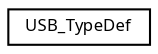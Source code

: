 digraph "Graphical Class Hierarchy"
{
  edge [fontname="Sans",fontsize="8",labelfontname="Sans",labelfontsize="8"];
  node [fontname="Sans",fontsize="8",shape=record];
  rankdir="LR";
  Node1 [label="USB_TypeDef",height=0.2,width=0.4,color="black", fillcolor="white", style="filled",URL="$struct_u_s_b___type_def.html"];
}
